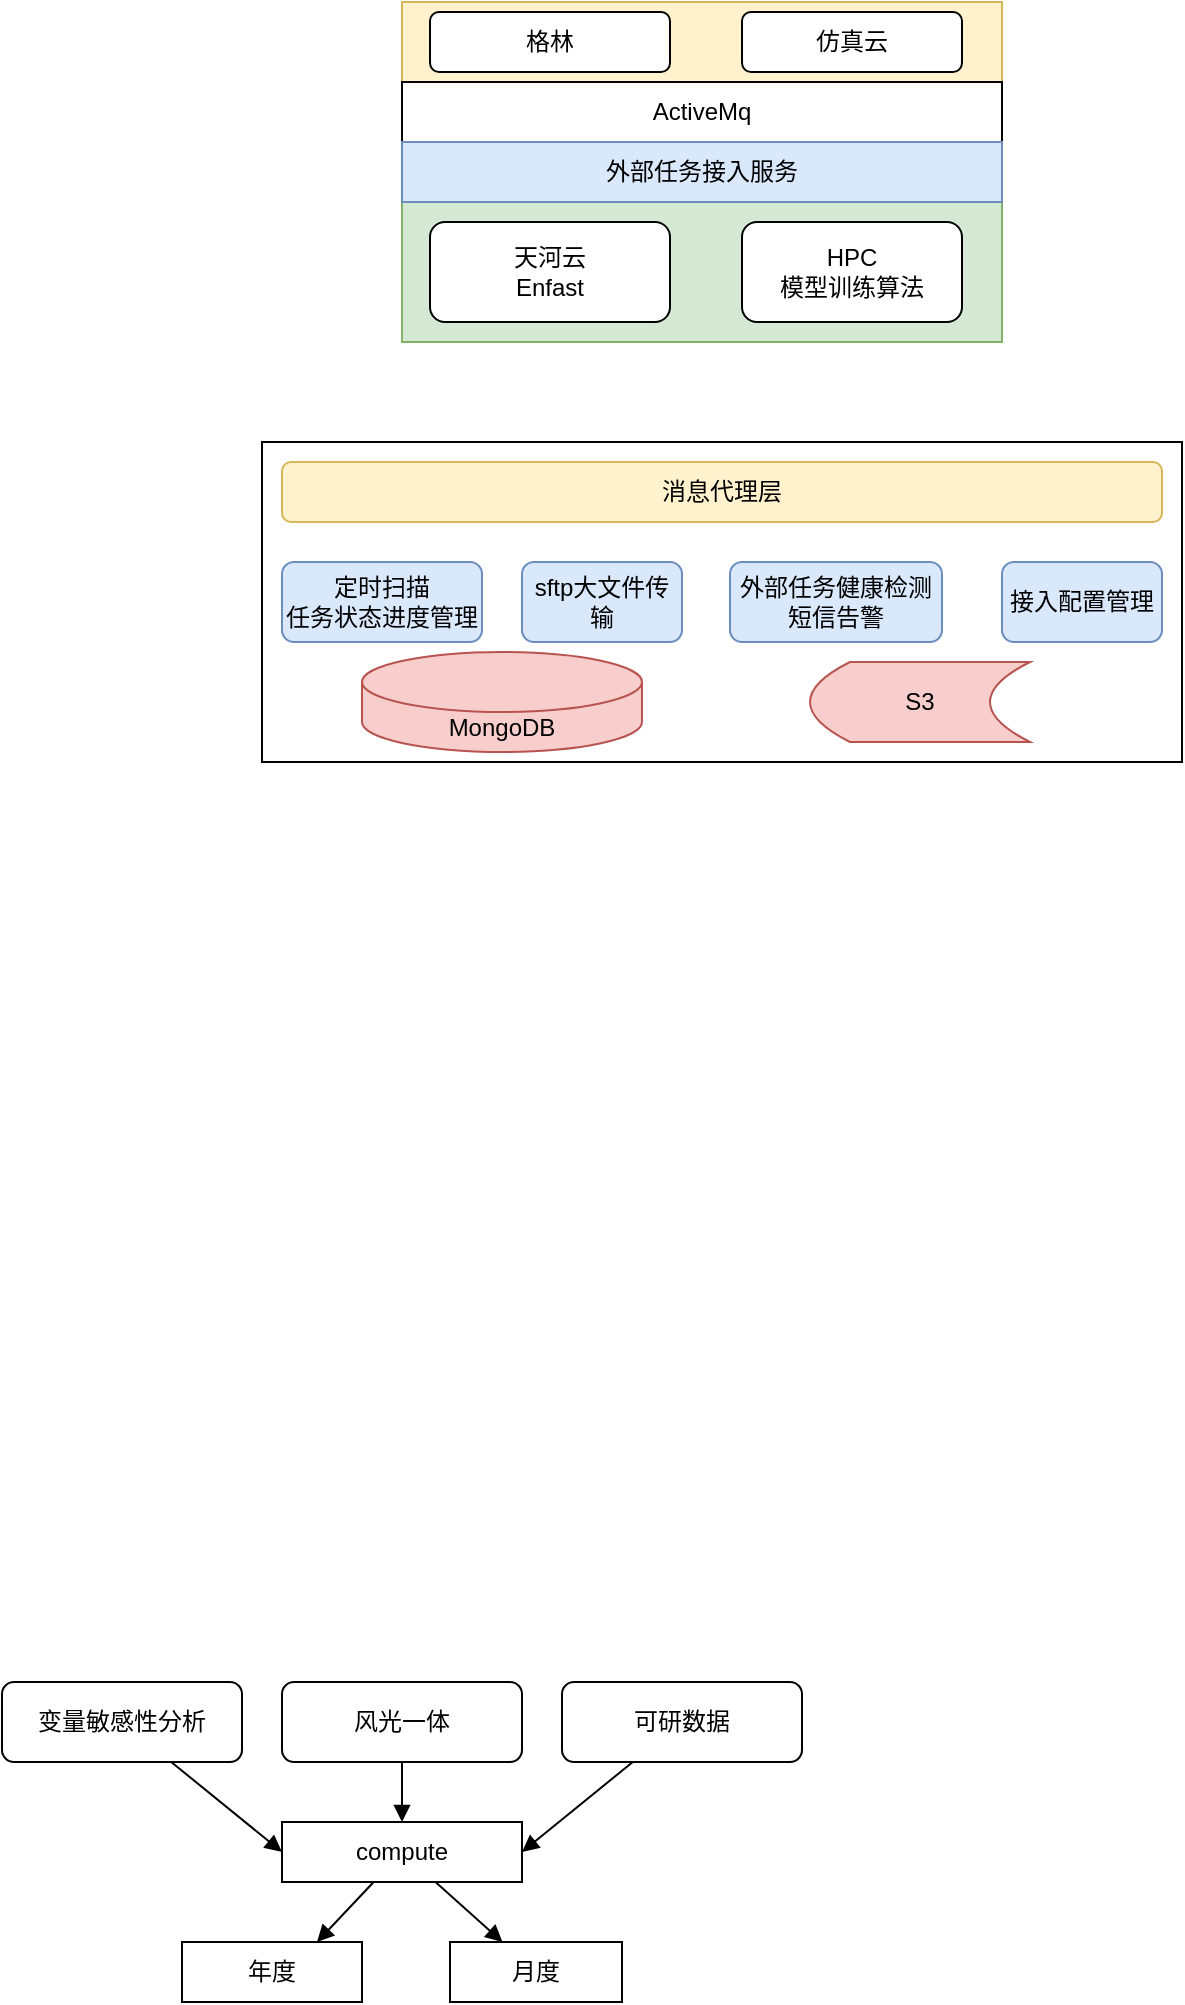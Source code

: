 <mxfile version="15.9.4" type="github">
  <diagram id="L_N83HYyD-l_K0WNBVSV" name="第 1 页">
    <mxGraphModel dx="782" dy="436" grid="1" gridSize="10" guides="1" tooltips="1" connect="1" arrows="1" fold="1" page="1" pageScale="1" pageWidth="827" pageHeight="1169" math="0" shadow="0">
      <root>
        <mxCell id="0" />
        <mxCell id="1" parent="0" />
        <mxCell id="ITESXwaG5BfeB1T2_7b--23" value="" style="rounded=0;whiteSpace=wrap;html=1;fillColor=#fff2cc;strokeColor=#d6b656;" vertex="1" parent="1">
          <mxGeometry x="280" y="80" width="300" height="40" as="geometry" />
        </mxCell>
        <mxCell id="ITESXwaG5BfeB1T2_7b--1" value="格林" style="rounded=1;whiteSpace=wrap;html=1;" vertex="1" parent="1">
          <mxGeometry x="294" y="85" width="120" height="30" as="geometry" />
        </mxCell>
        <mxCell id="ITESXwaG5BfeB1T2_7b--2" value="仿真云" style="rounded=1;whiteSpace=wrap;html=1;" vertex="1" parent="1">
          <mxGeometry x="450" y="85" width="110" height="30" as="geometry" />
        </mxCell>
        <mxCell id="ITESXwaG5BfeB1T2_7b--3" value="ActiveMq" style="rounded=0;whiteSpace=wrap;html=1;" vertex="1" parent="1">
          <mxGeometry x="280" y="120" width="300" height="30" as="geometry" />
        </mxCell>
        <mxCell id="ITESXwaG5BfeB1T2_7b--4" value="" style="rounded=0;whiteSpace=wrap;html=1;fillColor=#d5e8d4;strokeColor=#82b366;" vertex="1" parent="1">
          <mxGeometry x="280" y="180" width="300" height="70" as="geometry" />
        </mxCell>
        <mxCell id="ITESXwaG5BfeB1T2_7b--5" value="天河云&lt;br&gt;Enfast" style="rounded=1;whiteSpace=wrap;html=1;" vertex="1" parent="1">
          <mxGeometry x="294" y="190" width="120" height="50" as="geometry" />
        </mxCell>
        <mxCell id="ITESXwaG5BfeB1T2_7b--7" value="外部任务接入服务" style="rounded=0;whiteSpace=wrap;html=1;fillColor=#dae8fc;strokeColor=#6c8ebf;" vertex="1" parent="1">
          <mxGeometry x="280" y="150" width="300" height="30" as="geometry" />
        </mxCell>
        <mxCell id="ITESXwaG5BfeB1T2_7b--9" value="HPC&lt;br&gt;模型训练算法" style="rounded=1;whiteSpace=wrap;html=1;" vertex="1" parent="1">
          <mxGeometry x="450" y="190" width="110" height="50" as="geometry" />
        </mxCell>
        <mxCell id="ITESXwaG5BfeB1T2_7b--11" value="" style="rounded=0;whiteSpace=wrap;html=1;" vertex="1" parent="1">
          <mxGeometry x="210" y="300" width="460" height="160" as="geometry" />
        </mxCell>
        <mxCell id="ITESXwaG5BfeB1T2_7b--12" value="消息代理层" style="rounded=1;whiteSpace=wrap;html=1;fillColor=#fff2cc;strokeColor=#d6b656;" vertex="1" parent="1">
          <mxGeometry x="220" y="310" width="440" height="30" as="geometry" />
        </mxCell>
        <mxCell id="ITESXwaG5BfeB1T2_7b--13" value="定时扫描&lt;br&gt;任务状态进度管理" style="rounded=1;whiteSpace=wrap;html=1;fillColor=#dae8fc;strokeColor=#6c8ebf;" vertex="1" parent="1">
          <mxGeometry x="220" y="360" width="100" height="40" as="geometry" />
        </mxCell>
        <mxCell id="ITESXwaG5BfeB1T2_7b--14" value="sftp大文件传输" style="rounded=1;whiteSpace=wrap;html=1;fillColor=#dae8fc;strokeColor=#6c8ebf;" vertex="1" parent="1">
          <mxGeometry x="340" y="360" width="80" height="40" as="geometry" />
        </mxCell>
        <mxCell id="ITESXwaG5BfeB1T2_7b--15" value="外部任务健康检测&lt;br&gt;短信告警" style="rounded=1;whiteSpace=wrap;html=1;fillColor=#dae8fc;strokeColor=#6c8ebf;" vertex="1" parent="1">
          <mxGeometry x="444" y="360" width="106" height="40" as="geometry" />
        </mxCell>
        <mxCell id="ITESXwaG5BfeB1T2_7b--16" value="接入配置管理" style="rounded=1;whiteSpace=wrap;html=1;fillColor=#dae8fc;strokeColor=#6c8ebf;" vertex="1" parent="1">
          <mxGeometry x="580" y="360" width="80" height="40" as="geometry" />
        </mxCell>
        <mxCell id="ITESXwaG5BfeB1T2_7b--20" value="S3" style="shape=dataStorage;whiteSpace=wrap;html=1;fixedSize=1;fillColor=#f8cecc;strokeColor=#b85450;" vertex="1" parent="1">
          <mxGeometry x="484" y="410" width="110" height="40" as="geometry" />
        </mxCell>
        <mxCell id="ITESXwaG5BfeB1T2_7b--21" value="MongoDB" style="shape=cylinder3;whiteSpace=wrap;html=1;boundedLbl=1;backgroundOutline=1;size=15;fillColor=#f8cecc;strokeColor=#b85450;" vertex="1" parent="1">
          <mxGeometry x="260" y="405" width="140" height="50" as="geometry" />
        </mxCell>
        <mxCell id="ITESXwaG5BfeB1T2_7b--26" value="" style="rounded=0;orthogonalLoop=1;jettySize=auto;html=1;endArrow=block;endFill=1;entryX=0;entryY=0.5;entryDx=0;entryDy=0;" edge="1" parent="1" source="ITESXwaG5BfeB1T2_7b--27" target="ITESXwaG5BfeB1T2_7b--32">
          <mxGeometry relative="1" as="geometry" />
        </mxCell>
        <mxCell id="ITESXwaG5BfeB1T2_7b--27" value="变量敏感性分析" style="rounded=1;whiteSpace=wrap;html=1;" vertex="1" parent="1">
          <mxGeometry x="80" y="920" width="120" height="40" as="geometry" />
        </mxCell>
        <mxCell id="ITESXwaG5BfeB1T2_7b--28" value="" style="edgeStyle=none;orthogonalLoop=1;jettySize=auto;html=1;endArrow=block;endFill=1;" edge="1" parent="1" source="ITESXwaG5BfeB1T2_7b--29" target="ITESXwaG5BfeB1T2_7b--32">
          <mxGeometry relative="1" as="geometry" />
        </mxCell>
        <mxCell id="ITESXwaG5BfeB1T2_7b--29" value="风光一体" style="rounded=1;whiteSpace=wrap;html=1;" vertex="1" parent="1">
          <mxGeometry x="220" y="920" width="120" height="40" as="geometry" />
        </mxCell>
        <mxCell id="ITESXwaG5BfeB1T2_7b--30" value="" style="edgeStyle=none;orthogonalLoop=1;jettySize=auto;html=1;endArrow=block;endFill=1;" edge="1" parent="1" source="ITESXwaG5BfeB1T2_7b--32" target="ITESXwaG5BfeB1T2_7b--34">
          <mxGeometry relative="1" as="geometry" />
        </mxCell>
        <mxCell id="ITESXwaG5BfeB1T2_7b--31" value="" style="edgeStyle=none;orthogonalLoop=1;jettySize=auto;html=1;endArrow=block;endFill=1;entryX=0.75;entryY=0;entryDx=0;entryDy=0;" edge="1" parent="1" source="ITESXwaG5BfeB1T2_7b--32" target="ITESXwaG5BfeB1T2_7b--33">
          <mxGeometry relative="1" as="geometry" />
        </mxCell>
        <mxCell id="ITESXwaG5BfeB1T2_7b--32" value="compute" style="rounded=0;whiteSpace=wrap;html=1;" vertex="1" parent="1">
          <mxGeometry x="220" y="990" width="120" height="30" as="geometry" />
        </mxCell>
        <mxCell id="ITESXwaG5BfeB1T2_7b--33" value="年度" style="rounded=0;whiteSpace=wrap;html=1;" vertex="1" parent="1">
          <mxGeometry x="170" y="1050" width="90" height="30" as="geometry" />
        </mxCell>
        <mxCell id="ITESXwaG5BfeB1T2_7b--34" value="月度" style="rounded=0;whiteSpace=wrap;html=1;" vertex="1" parent="1">
          <mxGeometry x="304" y="1050" width="86" height="30" as="geometry" />
        </mxCell>
        <mxCell id="ITESXwaG5BfeB1T2_7b--35" value="" style="edgeStyle=none;orthogonalLoop=1;jettySize=auto;html=1;endArrow=block;endFill=1;entryX=1;entryY=0.5;entryDx=0;entryDy=0;" edge="1" parent="1" source="ITESXwaG5BfeB1T2_7b--36" target="ITESXwaG5BfeB1T2_7b--32">
          <mxGeometry relative="1" as="geometry" />
        </mxCell>
        <mxCell id="ITESXwaG5BfeB1T2_7b--36" value="可研数据" style="rounded=1;whiteSpace=wrap;html=1;" vertex="1" parent="1">
          <mxGeometry x="360" y="920" width="120" height="40" as="geometry" />
        </mxCell>
      </root>
    </mxGraphModel>
  </diagram>
</mxfile>
